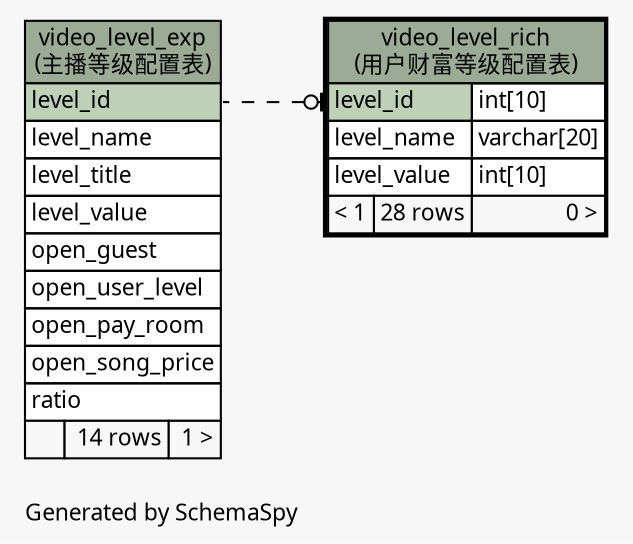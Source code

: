 // dot 2.26.0 on Linux 2.6.32-504.3.3.el6.x86_64
// SchemaSpy rev Unknown
digraph "impliedTwoDegreesRelationshipsDiagram" {
  graph [
    rankdir="RL"
    bgcolor="#f7f7f7"
    label="\nGenerated by SchemaSpy"
    labeljust="l"
    nodesep="0.18"
    ranksep="0.46"
    fontname="Microsoft YaHei"
    fontsize="11"
  ];
  node [
    fontname="Microsoft YaHei"
    fontsize="11"
    shape="plaintext"
  ];
  edge [
    arrowsize="0.8"
  ];
  "video_level_rich":"level_id":w -> "video_level_exp":"level_id":e [arrowhead=none dir=back arrowtail=teeodot style=dashed];
  "video_level_exp" [
    label=<
    <TABLE BORDER="0" CELLBORDER="1" CELLSPACING="0" BGCOLOR="#ffffff">
      <TR><TD COLSPAN="3" BGCOLOR="#9bab96" ALIGN="CENTER">video_level_exp<br/>(主播等级配置表)</TD></TR>
      <TR><TD PORT="level_id" COLSPAN="3" BGCOLOR="#bed1b8" ALIGN="LEFT">level_id</TD></TR>
      <TR><TD PORT="level_name" COLSPAN="3" ALIGN="LEFT">level_name</TD></TR>
      <TR><TD PORT="level_title" COLSPAN="3" ALIGN="LEFT">level_title</TD></TR>
      <TR><TD PORT="level_value" COLSPAN="3" ALIGN="LEFT">level_value</TD></TR>
      <TR><TD PORT="open_guest" COLSPAN="3" ALIGN="LEFT">open_guest</TD></TR>
      <TR><TD PORT="open_user_level" COLSPAN="3" ALIGN="LEFT">open_user_level</TD></TR>
      <TR><TD PORT="open_pay_room" COLSPAN="3" ALIGN="LEFT">open_pay_room</TD></TR>
      <TR><TD PORT="open_song_price" COLSPAN="3" ALIGN="LEFT">open_song_price</TD></TR>
      <TR><TD PORT="ratio" COLSPAN="3" ALIGN="LEFT">ratio</TD></TR>
      <TR><TD ALIGN="LEFT" BGCOLOR="#f7f7f7">  </TD><TD ALIGN="RIGHT" BGCOLOR="#f7f7f7">14 rows</TD><TD ALIGN="RIGHT" BGCOLOR="#f7f7f7">1 &gt;</TD></TR>
    </TABLE>>
    URL="video_level_exp.html"
    tooltip="video_level_exp"
  ];
  "video_level_rich" [
    label=<
    <TABLE BORDER="2" CELLBORDER="1" CELLSPACING="0" BGCOLOR="#ffffff">
      <TR><TD COLSPAN="3" BGCOLOR="#9bab96" ALIGN="CENTER">video_level_rich<br/>(用户财富等级配置表)</TD></TR>
      <TR><TD PORT="level_id" COLSPAN="2" BGCOLOR="#bed1b8" ALIGN="LEFT">level_id</TD><TD PORT="level_id.type" ALIGN="LEFT">int[10]</TD></TR>
      <TR><TD PORT="level_name" COLSPAN="2" ALIGN="LEFT">level_name</TD><TD PORT="level_name.type" ALIGN="LEFT">varchar[20]</TD></TR>
      <TR><TD PORT="level_value" COLSPAN="2" ALIGN="LEFT">level_value</TD><TD PORT="level_value.type" ALIGN="LEFT">int[10]</TD></TR>
      <TR><TD ALIGN="LEFT" BGCOLOR="#f7f7f7">&lt; 1</TD><TD ALIGN="RIGHT" BGCOLOR="#f7f7f7">28 rows</TD><TD ALIGN="RIGHT" BGCOLOR="#f7f7f7">0 &gt;</TD></TR>
    </TABLE>>
    URL="video_level_rich.html"
    tooltip="video_level_rich"
  ];
}
